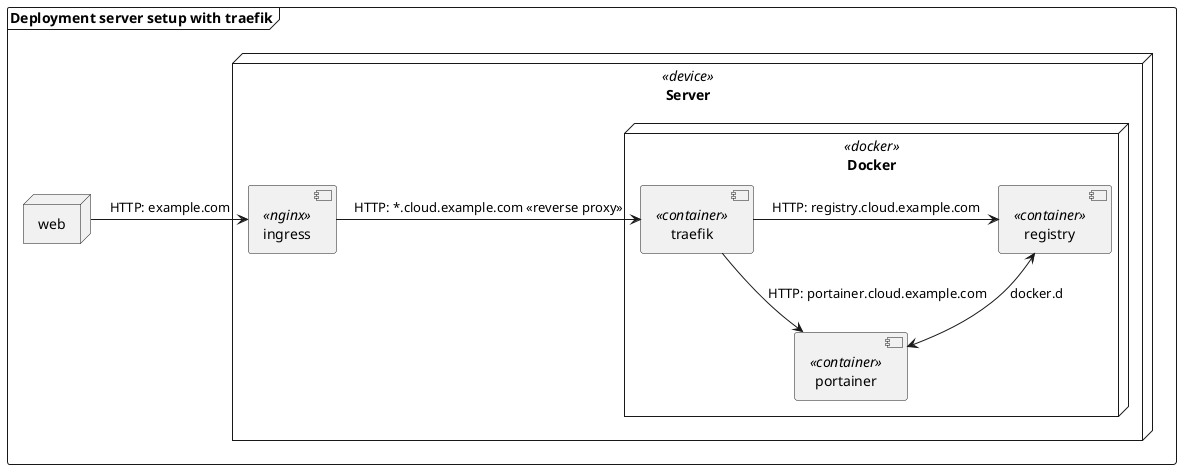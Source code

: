 @startuml server-deployment-traefik
skinparam monochrome true

frame "Deployment server setup with traefik" {
    node web {
    }

    node Server <<device>> {
        [ingress] <<nginx>>

        node Docker <<docker>> {
            [traefik] <<container>>
            [registry] <<container>>
            [portainer] <<container>>
        }

        ingress -r-> traefik : HTTP: *.cloud.example.com <<reverse proxy>>
        traefik -r-> registry : HTTP: registry.cloud.example.com
        traefik -r-> portainer : HTTP: portainer.cloud.example.com
        registry <--> portainer : docker.d
    }

    web -r-> ingress : HTTP: example.com
}



@enduml